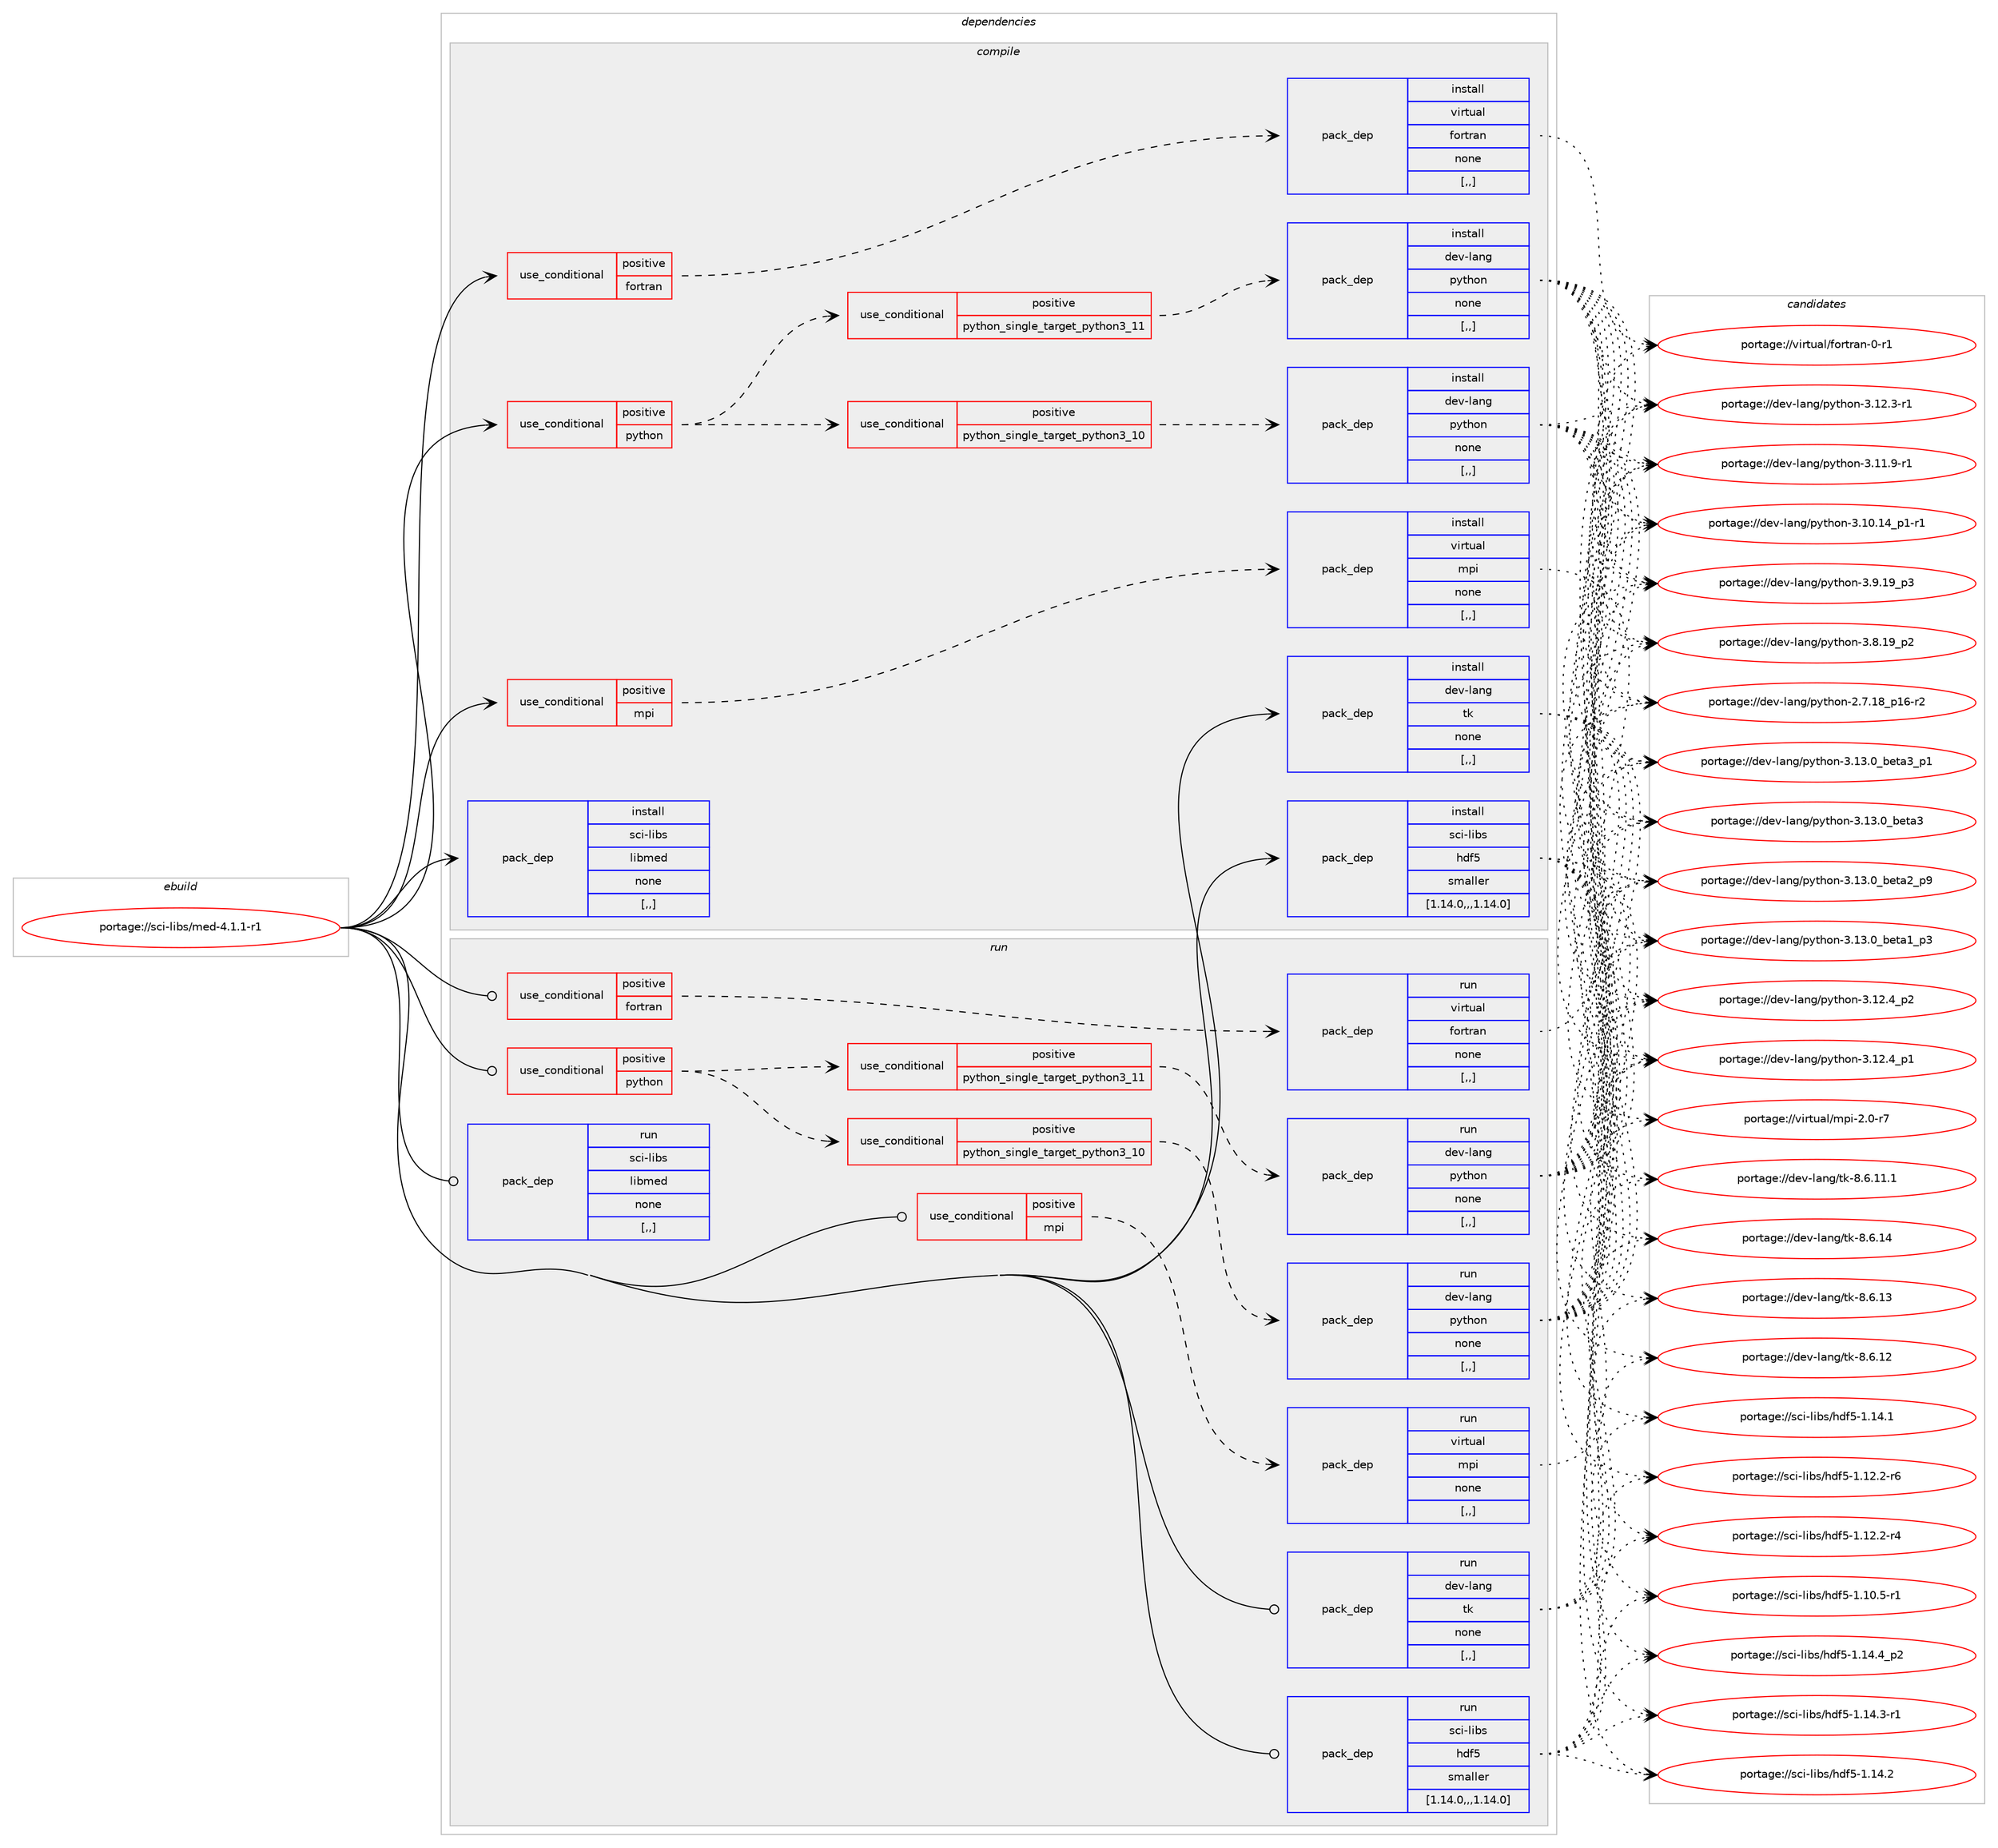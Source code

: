 digraph prolog {

# *************
# Graph options
# *************

newrank=true;
concentrate=true;
compound=true;
graph [rankdir=LR,fontname=Helvetica,fontsize=10,ranksep=1.5];#, ranksep=2.5, nodesep=0.2];
edge  [arrowhead=vee];
node  [fontname=Helvetica,fontsize=10];

# **********
# The ebuild
# **********

subgraph cluster_leftcol {
color=gray;
rank=same;
label=<<i>ebuild</i>>;
id [label="portage://sci-libs/med-4.1.1-r1", color=red, width=4, href="../sci-libs/med-4.1.1-r1.svg"];
}

# ****************
# The dependencies
# ****************

subgraph cluster_midcol {
color=gray;
label=<<i>dependencies</i>>;
subgraph cluster_compile {
fillcolor="#eeeeee";
style=filled;
label=<<i>compile</i>>;
subgraph cond106367 {
dependency401385 [label=<<TABLE BORDER="0" CELLBORDER="1" CELLSPACING="0" CELLPADDING="4"><TR><TD ROWSPAN="3" CELLPADDING="10">use_conditional</TD></TR><TR><TD>positive</TD></TR><TR><TD>fortran</TD></TR></TABLE>>, shape=none, color=red];
subgraph pack292140 {
dependency401386 [label=<<TABLE BORDER="0" CELLBORDER="1" CELLSPACING="0" CELLPADDING="4" WIDTH="220"><TR><TD ROWSPAN="6" CELLPADDING="30">pack_dep</TD></TR><TR><TD WIDTH="110">install</TD></TR><TR><TD>virtual</TD></TR><TR><TD>fortran</TD></TR><TR><TD>none</TD></TR><TR><TD>[,,]</TD></TR></TABLE>>, shape=none, color=blue];
}
dependency401385:e -> dependency401386:w [weight=20,style="dashed",arrowhead="vee"];
}
id:e -> dependency401385:w [weight=20,style="solid",arrowhead="vee"];
subgraph cond106368 {
dependency401387 [label=<<TABLE BORDER="0" CELLBORDER="1" CELLSPACING="0" CELLPADDING="4"><TR><TD ROWSPAN="3" CELLPADDING="10">use_conditional</TD></TR><TR><TD>positive</TD></TR><TR><TD>mpi</TD></TR></TABLE>>, shape=none, color=red];
subgraph pack292141 {
dependency401388 [label=<<TABLE BORDER="0" CELLBORDER="1" CELLSPACING="0" CELLPADDING="4" WIDTH="220"><TR><TD ROWSPAN="6" CELLPADDING="30">pack_dep</TD></TR><TR><TD WIDTH="110">install</TD></TR><TR><TD>virtual</TD></TR><TR><TD>mpi</TD></TR><TR><TD>none</TD></TR><TR><TD>[,,]</TD></TR></TABLE>>, shape=none, color=blue];
}
dependency401387:e -> dependency401388:w [weight=20,style="dashed",arrowhead="vee"];
}
id:e -> dependency401387:w [weight=20,style="solid",arrowhead="vee"];
subgraph cond106369 {
dependency401389 [label=<<TABLE BORDER="0" CELLBORDER="1" CELLSPACING="0" CELLPADDING="4"><TR><TD ROWSPAN="3" CELLPADDING="10">use_conditional</TD></TR><TR><TD>positive</TD></TR><TR><TD>python</TD></TR></TABLE>>, shape=none, color=red];
subgraph cond106370 {
dependency401390 [label=<<TABLE BORDER="0" CELLBORDER="1" CELLSPACING="0" CELLPADDING="4"><TR><TD ROWSPAN="3" CELLPADDING="10">use_conditional</TD></TR><TR><TD>positive</TD></TR><TR><TD>python_single_target_python3_10</TD></TR></TABLE>>, shape=none, color=red];
subgraph pack292142 {
dependency401391 [label=<<TABLE BORDER="0" CELLBORDER="1" CELLSPACING="0" CELLPADDING="4" WIDTH="220"><TR><TD ROWSPAN="6" CELLPADDING="30">pack_dep</TD></TR><TR><TD WIDTH="110">install</TD></TR><TR><TD>dev-lang</TD></TR><TR><TD>python</TD></TR><TR><TD>none</TD></TR><TR><TD>[,,]</TD></TR></TABLE>>, shape=none, color=blue];
}
dependency401390:e -> dependency401391:w [weight=20,style="dashed",arrowhead="vee"];
}
dependency401389:e -> dependency401390:w [weight=20,style="dashed",arrowhead="vee"];
subgraph cond106371 {
dependency401392 [label=<<TABLE BORDER="0" CELLBORDER="1" CELLSPACING="0" CELLPADDING="4"><TR><TD ROWSPAN="3" CELLPADDING="10">use_conditional</TD></TR><TR><TD>positive</TD></TR><TR><TD>python_single_target_python3_11</TD></TR></TABLE>>, shape=none, color=red];
subgraph pack292143 {
dependency401393 [label=<<TABLE BORDER="0" CELLBORDER="1" CELLSPACING="0" CELLPADDING="4" WIDTH="220"><TR><TD ROWSPAN="6" CELLPADDING="30">pack_dep</TD></TR><TR><TD WIDTH="110">install</TD></TR><TR><TD>dev-lang</TD></TR><TR><TD>python</TD></TR><TR><TD>none</TD></TR><TR><TD>[,,]</TD></TR></TABLE>>, shape=none, color=blue];
}
dependency401392:e -> dependency401393:w [weight=20,style="dashed",arrowhead="vee"];
}
dependency401389:e -> dependency401392:w [weight=20,style="dashed",arrowhead="vee"];
}
id:e -> dependency401389:w [weight=20,style="solid",arrowhead="vee"];
subgraph pack292144 {
dependency401394 [label=<<TABLE BORDER="0" CELLBORDER="1" CELLSPACING="0" CELLPADDING="4" WIDTH="220"><TR><TD ROWSPAN="6" CELLPADDING="30">pack_dep</TD></TR><TR><TD WIDTH="110">install</TD></TR><TR><TD>dev-lang</TD></TR><TR><TD>tk</TD></TR><TR><TD>none</TD></TR><TR><TD>[,,]</TD></TR></TABLE>>, shape=none, color=blue];
}
id:e -> dependency401394:w [weight=20,style="solid",arrowhead="vee"];
subgraph pack292145 {
dependency401395 [label=<<TABLE BORDER="0" CELLBORDER="1" CELLSPACING="0" CELLPADDING="4" WIDTH="220"><TR><TD ROWSPAN="6" CELLPADDING="30">pack_dep</TD></TR><TR><TD WIDTH="110">install</TD></TR><TR><TD>sci-libs</TD></TR><TR><TD>hdf5</TD></TR><TR><TD>smaller</TD></TR><TR><TD>[1.14.0,,,1.14.0]</TD></TR></TABLE>>, shape=none, color=blue];
}
id:e -> dependency401395:w [weight=20,style="solid",arrowhead="vee"];
subgraph pack292146 {
dependency401396 [label=<<TABLE BORDER="0" CELLBORDER="1" CELLSPACING="0" CELLPADDING="4" WIDTH="220"><TR><TD ROWSPAN="6" CELLPADDING="30">pack_dep</TD></TR><TR><TD WIDTH="110">install</TD></TR><TR><TD>sci-libs</TD></TR><TR><TD>libmed</TD></TR><TR><TD>none</TD></TR><TR><TD>[,,]</TD></TR></TABLE>>, shape=none, color=blue];
}
id:e -> dependency401396:w [weight=20,style="solid",arrowhead="vee"];
}
subgraph cluster_compileandrun {
fillcolor="#eeeeee";
style=filled;
label=<<i>compile and run</i>>;
}
subgraph cluster_run {
fillcolor="#eeeeee";
style=filled;
label=<<i>run</i>>;
subgraph cond106372 {
dependency401397 [label=<<TABLE BORDER="0" CELLBORDER="1" CELLSPACING="0" CELLPADDING="4"><TR><TD ROWSPAN="3" CELLPADDING="10">use_conditional</TD></TR><TR><TD>positive</TD></TR><TR><TD>fortran</TD></TR></TABLE>>, shape=none, color=red];
subgraph pack292147 {
dependency401398 [label=<<TABLE BORDER="0" CELLBORDER="1" CELLSPACING="0" CELLPADDING="4" WIDTH="220"><TR><TD ROWSPAN="6" CELLPADDING="30">pack_dep</TD></TR><TR><TD WIDTH="110">run</TD></TR><TR><TD>virtual</TD></TR><TR><TD>fortran</TD></TR><TR><TD>none</TD></TR><TR><TD>[,,]</TD></TR></TABLE>>, shape=none, color=blue];
}
dependency401397:e -> dependency401398:w [weight=20,style="dashed",arrowhead="vee"];
}
id:e -> dependency401397:w [weight=20,style="solid",arrowhead="odot"];
subgraph cond106373 {
dependency401399 [label=<<TABLE BORDER="0" CELLBORDER="1" CELLSPACING="0" CELLPADDING="4"><TR><TD ROWSPAN="3" CELLPADDING="10">use_conditional</TD></TR><TR><TD>positive</TD></TR><TR><TD>mpi</TD></TR></TABLE>>, shape=none, color=red];
subgraph pack292148 {
dependency401400 [label=<<TABLE BORDER="0" CELLBORDER="1" CELLSPACING="0" CELLPADDING="4" WIDTH="220"><TR><TD ROWSPAN="6" CELLPADDING="30">pack_dep</TD></TR><TR><TD WIDTH="110">run</TD></TR><TR><TD>virtual</TD></TR><TR><TD>mpi</TD></TR><TR><TD>none</TD></TR><TR><TD>[,,]</TD></TR></TABLE>>, shape=none, color=blue];
}
dependency401399:e -> dependency401400:w [weight=20,style="dashed",arrowhead="vee"];
}
id:e -> dependency401399:w [weight=20,style="solid",arrowhead="odot"];
subgraph cond106374 {
dependency401401 [label=<<TABLE BORDER="0" CELLBORDER="1" CELLSPACING="0" CELLPADDING="4"><TR><TD ROWSPAN="3" CELLPADDING="10">use_conditional</TD></TR><TR><TD>positive</TD></TR><TR><TD>python</TD></TR></TABLE>>, shape=none, color=red];
subgraph cond106375 {
dependency401402 [label=<<TABLE BORDER="0" CELLBORDER="1" CELLSPACING="0" CELLPADDING="4"><TR><TD ROWSPAN="3" CELLPADDING="10">use_conditional</TD></TR><TR><TD>positive</TD></TR><TR><TD>python_single_target_python3_10</TD></TR></TABLE>>, shape=none, color=red];
subgraph pack292149 {
dependency401403 [label=<<TABLE BORDER="0" CELLBORDER="1" CELLSPACING="0" CELLPADDING="4" WIDTH="220"><TR><TD ROWSPAN="6" CELLPADDING="30">pack_dep</TD></TR><TR><TD WIDTH="110">run</TD></TR><TR><TD>dev-lang</TD></TR><TR><TD>python</TD></TR><TR><TD>none</TD></TR><TR><TD>[,,]</TD></TR></TABLE>>, shape=none, color=blue];
}
dependency401402:e -> dependency401403:w [weight=20,style="dashed",arrowhead="vee"];
}
dependency401401:e -> dependency401402:w [weight=20,style="dashed",arrowhead="vee"];
subgraph cond106376 {
dependency401404 [label=<<TABLE BORDER="0" CELLBORDER="1" CELLSPACING="0" CELLPADDING="4"><TR><TD ROWSPAN="3" CELLPADDING="10">use_conditional</TD></TR><TR><TD>positive</TD></TR><TR><TD>python_single_target_python3_11</TD></TR></TABLE>>, shape=none, color=red];
subgraph pack292150 {
dependency401405 [label=<<TABLE BORDER="0" CELLBORDER="1" CELLSPACING="0" CELLPADDING="4" WIDTH="220"><TR><TD ROWSPAN="6" CELLPADDING="30">pack_dep</TD></TR><TR><TD WIDTH="110">run</TD></TR><TR><TD>dev-lang</TD></TR><TR><TD>python</TD></TR><TR><TD>none</TD></TR><TR><TD>[,,]</TD></TR></TABLE>>, shape=none, color=blue];
}
dependency401404:e -> dependency401405:w [weight=20,style="dashed",arrowhead="vee"];
}
dependency401401:e -> dependency401404:w [weight=20,style="dashed",arrowhead="vee"];
}
id:e -> dependency401401:w [weight=20,style="solid",arrowhead="odot"];
subgraph pack292151 {
dependency401406 [label=<<TABLE BORDER="0" CELLBORDER="1" CELLSPACING="0" CELLPADDING="4" WIDTH="220"><TR><TD ROWSPAN="6" CELLPADDING="30">pack_dep</TD></TR><TR><TD WIDTH="110">run</TD></TR><TR><TD>dev-lang</TD></TR><TR><TD>tk</TD></TR><TR><TD>none</TD></TR><TR><TD>[,,]</TD></TR></TABLE>>, shape=none, color=blue];
}
id:e -> dependency401406:w [weight=20,style="solid",arrowhead="odot"];
subgraph pack292152 {
dependency401407 [label=<<TABLE BORDER="0" CELLBORDER="1" CELLSPACING="0" CELLPADDING="4" WIDTH="220"><TR><TD ROWSPAN="6" CELLPADDING="30">pack_dep</TD></TR><TR><TD WIDTH="110">run</TD></TR><TR><TD>sci-libs</TD></TR><TR><TD>hdf5</TD></TR><TR><TD>smaller</TD></TR><TR><TD>[1.14.0,,,1.14.0]</TD></TR></TABLE>>, shape=none, color=blue];
}
id:e -> dependency401407:w [weight=20,style="solid",arrowhead="odot"];
subgraph pack292153 {
dependency401408 [label=<<TABLE BORDER="0" CELLBORDER="1" CELLSPACING="0" CELLPADDING="4" WIDTH="220"><TR><TD ROWSPAN="6" CELLPADDING="30">pack_dep</TD></TR><TR><TD WIDTH="110">run</TD></TR><TR><TD>sci-libs</TD></TR><TR><TD>libmed</TD></TR><TR><TD>none</TD></TR><TR><TD>[,,]</TD></TR></TABLE>>, shape=none, color=blue];
}
id:e -> dependency401408:w [weight=20,style="solid",arrowhead="odot"];
}
}

# **************
# The candidates
# **************

subgraph cluster_choices {
rank=same;
color=gray;
label=<<i>candidates</i>>;

subgraph choice292140 {
color=black;
nodesep=1;
choice11810511411611797108471021111141161149711045484511449 [label="portage://virtual/fortran-0-r1", color=red, width=4,href="../virtual/fortran-0-r1.svg"];
dependency401386:e -> choice11810511411611797108471021111141161149711045484511449:w [style=dotted,weight="100"];
}
subgraph choice292141 {
color=black;
nodesep=1;
choice1181051141161179710847109112105455046484511455 [label="portage://virtual/mpi-2.0-r7", color=red, width=4,href="../virtual/mpi-2.0-r7.svg"];
dependency401388:e -> choice1181051141161179710847109112105455046484511455:w [style=dotted,weight="100"];
}
subgraph choice292142 {
color=black;
nodesep=1;
choice10010111845108971101034711212111610411111045514649514648959810111697519511249 [label="portage://dev-lang/python-3.13.0_beta3_p1", color=red, width=4,href="../dev-lang/python-3.13.0_beta3_p1.svg"];
choice1001011184510897110103471121211161041111104551464951464895981011169751 [label="portage://dev-lang/python-3.13.0_beta3", color=red, width=4,href="../dev-lang/python-3.13.0_beta3.svg"];
choice10010111845108971101034711212111610411111045514649514648959810111697509511257 [label="portage://dev-lang/python-3.13.0_beta2_p9", color=red, width=4,href="../dev-lang/python-3.13.0_beta2_p9.svg"];
choice10010111845108971101034711212111610411111045514649514648959810111697499511251 [label="portage://dev-lang/python-3.13.0_beta1_p3", color=red, width=4,href="../dev-lang/python-3.13.0_beta1_p3.svg"];
choice100101118451089711010347112121116104111110455146495046529511250 [label="portage://dev-lang/python-3.12.4_p2", color=red, width=4,href="../dev-lang/python-3.12.4_p2.svg"];
choice100101118451089711010347112121116104111110455146495046529511249 [label="portage://dev-lang/python-3.12.4_p1", color=red, width=4,href="../dev-lang/python-3.12.4_p1.svg"];
choice100101118451089711010347112121116104111110455146495046514511449 [label="portage://dev-lang/python-3.12.3-r1", color=red, width=4,href="../dev-lang/python-3.12.3-r1.svg"];
choice100101118451089711010347112121116104111110455146494946574511449 [label="portage://dev-lang/python-3.11.9-r1", color=red, width=4,href="../dev-lang/python-3.11.9-r1.svg"];
choice100101118451089711010347112121116104111110455146494846495295112494511449 [label="portage://dev-lang/python-3.10.14_p1-r1", color=red, width=4,href="../dev-lang/python-3.10.14_p1-r1.svg"];
choice100101118451089711010347112121116104111110455146574649579511251 [label="portage://dev-lang/python-3.9.19_p3", color=red, width=4,href="../dev-lang/python-3.9.19_p3.svg"];
choice100101118451089711010347112121116104111110455146564649579511250 [label="portage://dev-lang/python-3.8.19_p2", color=red, width=4,href="../dev-lang/python-3.8.19_p2.svg"];
choice100101118451089711010347112121116104111110455046554649569511249544511450 [label="portage://dev-lang/python-2.7.18_p16-r2", color=red, width=4,href="../dev-lang/python-2.7.18_p16-r2.svg"];
dependency401391:e -> choice10010111845108971101034711212111610411111045514649514648959810111697519511249:w [style=dotted,weight="100"];
dependency401391:e -> choice1001011184510897110103471121211161041111104551464951464895981011169751:w [style=dotted,weight="100"];
dependency401391:e -> choice10010111845108971101034711212111610411111045514649514648959810111697509511257:w [style=dotted,weight="100"];
dependency401391:e -> choice10010111845108971101034711212111610411111045514649514648959810111697499511251:w [style=dotted,weight="100"];
dependency401391:e -> choice100101118451089711010347112121116104111110455146495046529511250:w [style=dotted,weight="100"];
dependency401391:e -> choice100101118451089711010347112121116104111110455146495046529511249:w [style=dotted,weight="100"];
dependency401391:e -> choice100101118451089711010347112121116104111110455146495046514511449:w [style=dotted,weight="100"];
dependency401391:e -> choice100101118451089711010347112121116104111110455146494946574511449:w [style=dotted,weight="100"];
dependency401391:e -> choice100101118451089711010347112121116104111110455146494846495295112494511449:w [style=dotted,weight="100"];
dependency401391:e -> choice100101118451089711010347112121116104111110455146574649579511251:w [style=dotted,weight="100"];
dependency401391:e -> choice100101118451089711010347112121116104111110455146564649579511250:w [style=dotted,weight="100"];
dependency401391:e -> choice100101118451089711010347112121116104111110455046554649569511249544511450:w [style=dotted,weight="100"];
}
subgraph choice292143 {
color=black;
nodesep=1;
choice10010111845108971101034711212111610411111045514649514648959810111697519511249 [label="portage://dev-lang/python-3.13.0_beta3_p1", color=red, width=4,href="../dev-lang/python-3.13.0_beta3_p1.svg"];
choice1001011184510897110103471121211161041111104551464951464895981011169751 [label="portage://dev-lang/python-3.13.0_beta3", color=red, width=4,href="../dev-lang/python-3.13.0_beta3.svg"];
choice10010111845108971101034711212111610411111045514649514648959810111697509511257 [label="portage://dev-lang/python-3.13.0_beta2_p9", color=red, width=4,href="../dev-lang/python-3.13.0_beta2_p9.svg"];
choice10010111845108971101034711212111610411111045514649514648959810111697499511251 [label="portage://dev-lang/python-3.13.0_beta1_p3", color=red, width=4,href="../dev-lang/python-3.13.0_beta1_p3.svg"];
choice100101118451089711010347112121116104111110455146495046529511250 [label="portage://dev-lang/python-3.12.4_p2", color=red, width=4,href="../dev-lang/python-3.12.4_p2.svg"];
choice100101118451089711010347112121116104111110455146495046529511249 [label="portage://dev-lang/python-3.12.4_p1", color=red, width=4,href="../dev-lang/python-3.12.4_p1.svg"];
choice100101118451089711010347112121116104111110455146495046514511449 [label="portage://dev-lang/python-3.12.3-r1", color=red, width=4,href="../dev-lang/python-3.12.3-r1.svg"];
choice100101118451089711010347112121116104111110455146494946574511449 [label="portage://dev-lang/python-3.11.9-r1", color=red, width=4,href="../dev-lang/python-3.11.9-r1.svg"];
choice100101118451089711010347112121116104111110455146494846495295112494511449 [label="portage://dev-lang/python-3.10.14_p1-r1", color=red, width=4,href="../dev-lang/python-3.10.14_p1-r1.svg"];
choice100101118451089711010347112121116104111110455146574649579511251 [label="portage://dev-lang/python-3.9.19_p3", color=red, width=4,href="../dev-lang/python-3.9.19_p3.svg"];
choice100101118451089711010347112121116104111110455146564649579511250 [label="portage://dev-lang/python-3.8.19_p2", color=red, width=4,href="../dev-lang/python-3.8.19_p2.svg"];
choice100101118451089711010347112121116104111110455046554649569511249544511450 [label="portage://dev-lang/python-2.7.18_p16-r2", color=red, width=4,href="../dev-lang/python-2.7.18_p16-r2.svg"];
dependency401393:e -> choice10010111845108971101034711212111610411111045514649514648959810111697519511249:w [style=dotted,weight="100"];
dependency401393:e -> choice1001011184510897110103471121211161041111104551464951464895981011169751:w [style=dotted,weight="100"];
dependency401393:e -> choice10010111845108971101034711212111610411111045514649514648959810111697509511257:w [style=dotted,weight="100"];
dependency401393:e -> choice10010111845108971101034711212111610411111045514649514648959810111697499511251:w [style=dotted,weight="100"];
dependency401393:e -> choice100101118451089711010347112121116104111110455146495046529511250:w [style=dotted,weight="100"];
dependency401393:e -> choice100101118451089711010347112121116104111110455146495046529511249:w [style=dotted,weight="100"];
dependency401393:e -> choice100101118451089711010347112121116104111110455146495046514511449:w [style=dotted,weight="100"];
dependency401393:e -> choice100101118451089711010347112121116104111110455146494946574511449:w [style=dotted,weight="100"];
dependency401393:e -> choice100101118451089711010347112121116104111110455146494846495295112494511449:w [style=dotted,weight="100"];
dependency401393:e -> choice100101118451089711010347112121116104111110455146574649579511251:w [style=dotted,weight="100"];
dependency401393:e -> choice100101118451089711010347112121116104111110455146564649579511250:w [style=dotted,weight="100"];
dependency401393:e -> choice100101118451089711010347112121116104111110455046554649569511249544511450:w [style=dotted,weight="100"];
}
subgraph choice292144 {
color=black;
nodesep=1;
choice10010111845108971101034711610745564654464952 [label="portage://dev-lang/tk-8.6.14", color=red, width=4,href="../dev-lang/tk-8.6.14.svg"];
choice10010111845108971101034711610745564654464951 [label="portage://dev-lang/tk-8.6.13", color=red, width=4,href="../dev-lang/tk-8.6.13.svg"];
choice10010111845108971101034711610745564654464950 [label="portage://dev-lang/tk-8.6.12", color=red, width=4,href="../dev-lang/tk-8.6.12.svg"];
choice100101118451089711010347116107455646544649494649 [label="portage://dev-lang/tk-8.6.11.1", color=red, width=4,href="../dev-lang/tk-8.6.11.1.svg"];
dependency401394:e -> choice10010111845108971101034711610745564654464952:w [style=dotted,weight="100"];
dependency401394:e -> choice10010111845108971101034711610745564654464951:w [style=dotted,weight="100"];
dependency401394:e -> choice10010111845108971101034711610745564654464950:w [style=dotted,weight="100"];
dependency401394:e -> choice100101118451089711010347116107455646544649494649:w [style=dotted,weight="100"];
}
subgraph choice292145 {
color=black;
nodesep=1;
choice1159910545108105981154710410010253454946495246529511250 [label="portage://sci-libs/hdf5-1.14.4_p2", color=red, width=4,href="../sci-libs/hdf5-1.14.4_p2.svg"];
choice1159910545108105981154710410010253454946495246514511449 [label="portage://sci-libs/hdf5-1.14.3-r1", color=red, width=4,href="../sci-libs/hdf5-1.14.3-r1.svg"];
choice115991054510810598115471041001025345494649524650 [label="portage://sci-libs/hdf5-1.14.2", color=red, width=4,href="../sci-libs/hdf5-1.14.2.svg"];
choice115991054510810598115471041001025345494649524649 [label="portage://sci-libs/hdf5-1.14.1", color=red, width=4,href="../sci-libs/hdf5-1.14.1.svg"];
choice1159910545108105981154710410010253454946495046504511454 [label="portage://sci-libs/hdf5-1.12.2-r6", color=red, width=4,href="../sci-libs/hdf5-1.12.2-r6.svg"];
choice1159910545108105981154710410010253454946495046504511452 [label="portage://sci-libs/hdf5-1.12.2-r4", color=red, width=4,href="../sci-libs/hdf5-1.12.2-r4.svg"];
choice1159910545108105981154710410010253454946494846534511449 [label="portage://sci-libs/hdf5-1.10.5-r1", color=red, width=4,href="../sci-libs/hdf5-1.10.5-r1.svg"];
dependency401395:e -> choice1159910545108105981154710410010253454946495246529511250:w [style=dotted,weight="100"];
dependency401395:e -> choice1159910545108105981154710410010253454946495246514511449:w [style=dotted,weight="100"];
dependency401395:e -> choice115991054510810598115471041001025345494649524650:w [style=dotted,weight="100"];
dependency401395:e -> choice115991054510810598115471041001025345494649524649:w [style=dotted,weight="100"];
dependency401395:e -> choice1159910545108105981154710410010253454946495046504511454:w [style=dotted,weight="100"];
dependency401395:e -> choice1159910545108105981154710410010253454946495046504511452:w [style=dotted,weight="100"];
dependency401395:e -> choice1159910545108105981154710410010253454946494846534511449:w [style=dotted,weight="100"];
}
subgraph choice292146 {
color=black;
nodesep=1;
}
subgraph choice292147 {
color=black;
nodesep=1;
choice11810511411611797108471021111141161149711045484511449 [label="portage://virtual/fortran-0-r1", color=red, width=4,href="../virtual/fortran-0-r1.svg"];
dependency401398:e -> choice11810511411611797108471021111141161149711045484511449:w [style=dotted,weight="100"];
}
subgraph choice292148 {
color=black;
nodesep=1;
choice1181051141161179710847109112105455046484511455 [label="portage://virtual/mpi-2.0-r7", color=red, width=4,href="../virtual/mpi-2.0-r7.svg"];
dependency401400:e -> choice1181051141161179710847109112105455046484511455:w [style=dotted,weight="100"];
}
subgraph choice292149 {
color=black;
nodesep=1;
choice10010111845108971101034711212111610411111045514649514648959810111697519511249 [label="portage://dev-lang/python-3.13.0_beta3_p1", color=red, width=4,href="../dev-lang/python-3.13.0_beta3_p1.svg"];
choice1001011184510897110103471121211161041111104551464951464895981011169751 [label="portage://dev-lang/python-3.13.0_beta3", color=red, width=4,href="../dev-lang/python-3.13.0_beta3.svg"];
choice10010111845108971101034711212111610411111045514649514648959810111697509511257 [label="portage://dev-lang/python-3.13.0_beta2_p9", color=red, width=4,href="../dev-lang/python-3.13.0_beta2_p9.svg"];
choice10010111845108971101034711212111610411111045514649514648959810111697499511251 [label="portage://dev-lang/python-3.13.0_beta1_p3", color=red, width=4,href="../dev-lang/python-3.13.0_beta1_p3.svg"];
choice100101118451089711010347112121116104111110455146495046529511250 [label="portage://dev-lang/python-3.12.4_p2", color=red, width=4,href="../dev-lang/python-3.12.4_p2.svg"];
choice100101118451089711010347112121116104111110455146495046529511249 [label="portage://dev-lang/python-3.12.4_p1", color=red, width=4,href="../dev-lang/python-3.12.4_p1.svg"];
choice100101118451089711010347112121116104111110455146495046514511449 [label="portage://dev-lang/python-3.12.3-r1", color=red, width=4,href="../dev-lang/python-3.12.3-r1.svg"];
choice100101118451089711010347112121116104111110455146494946574511449 [label="portage://dev-lang/python-3.11.9-r1", color=red, width=4,href="../dev-lang/python-3.11.9-r1.svg"];
choice100101118451089711010347112121116104111110455146494846495295112494511449 [label="portage://dev-lang/python-3.10.14_p1-r1", color=red, width=4,href="../dev-lang/python-3.10.14_p1-r1.svg"];
choice100101118451089711010347112121116104111110455146574649579511251 [label="portage://dev-lang/python-3.9.19_p3", color=red, width=4,href="../dev-lang/python-3.9.19_p3.svg"];
choice100101118451089711010347112121116104111110455146564649579511250 [label="portage://dev-lang/python-3.8.19_p2", color=red, width=4,href="../dev-lang/python-3.8.19_p2.svg"];
choice100101118451089711010347112121116104111110455046554649569511249544511450 [label="portage://dev-lang/python-2.7.18_p16-r2", color=red, width=4,href="../dev-lang/python-2.7.18_p16-r2.svg"];
dependency401403:e -> choice10010111845108971101034711212111610411111045514649514648959810111697519511249:w [style=dotted,weight="100"];
dependency401403:e -> choice1001011184510897110103471121211161041111104551464951464895981011169751:w [style=dotted,weight="100"];
dependency401403:e -> choice10010111845108971101034711212111610411111045514649514648959810111697509511257:w [style=dotted,weight="100"];
dependency401403:e -> choice10010111845108971101034711212111610411111045514649514648959810111697499511251:w [style=dotted,weight="100"];
dependency401403:e -> choice100101118451089711010347112121116104111110455146495046529511250:w [style=dotted,weight="100"];
dependency401403:e -> choice100101118451089711010347112121116104111110455146495046529511249:w [style=dotted,weight="100"];
dependency401403:e -> choice100101118451089711010347112121116104111110455146495046514511449:w [style=dotted,weight="100"];
dependency401403:e -> choice100101118451089711010347112121116104111110455146494946574511449:w [style=dotted,weight="100"];
dependency401403:e -> choice100101118451089711010347112121116104111110455146494846495295112494511449:w [style=dotted,weight="100"];
dependency401403:e -> choice100101118451089711010347112121116104111110455146574649579511251:w [style=dotted,weight="100"];
dependency401403:e -> choice100101118451089711010347112121116104111110455146564649579511250:w [style=dotted,weight="100"];
dependency401403:e -> choice100101118451089711010347112121116104111110455046554649569511249544511450:w [style=dotted,weight="100"];
}
subgraph choice292150 {
color=black;
nodesep=1;
choice10010111845108971101034711212111610411111045514649514648959810111697519511249 [label="portage://dev-lang/python-3.13.0_beta3_p1", color=red, width=4,href="../dev-lang/python-3.13.0_beta3_p1.svg"];
choice1001011184510897110103471121211161041111104551464951464895981011169751 [label="portage://dev-lang/python-3.13.0_beta3", color=red, width=4,href="../dev-lang/python-3.13.0_beta3.svg"];
choice10010111845108971101034711212111610411111045514649514648959810111697509511257 [label="portage://dev-lang/python-3.13.0_beta2_p9", color=red, width=4,href="../dev-lang/python-3.13.0_beta2_p9.svg"];
choice10010111845108971101034711212111610411111045514649514648959810111697499511251 [label="portage://dev-lang/python-3.13.0_beta1_p3", color=red, width=4,href="../dev-lang/python-3.13.0_beta1_p3.svg"];
choice100101118451089711010347112121116104111110455146495046529511250 [label="portage://dev-lang/python-3.12.4_p2", color=red, width=4,href="../dev-lang/python-3.12.4_p2.svg"];
choice100101118451089711010347112121116104111110455146495046529511249 [label="portage://dev-lang/python-3.12.4_p1", color=red, width=4,href="../dev-lang/python-3.12.4_p1.svg"];
choice100101118451089711010347112121116104111110455146495046514511449 [label="portage://dev-lang/python-3.12.3-r1", color=red, width=4,href="../dev-lang/python-3.12.3-r1.svg"];
choice100101118451089711010347112121116104111110455146494946574511449 [label="portage://dev-lang/python-3.11.9-r1", color=red, width=4,href="../dev-lang/python-3.11.9-r1.svg"];
choice100101118451089711010347112121116104111110455146494846495295112494511449 [label="portage://dev-lang/python-3.10.14_p1-r1", color=red, width=4,href="../dev-lang/python-3.10.14_p1-r1.svg"];
choice100101118451089711010347112121116104111110455146574649579511251 [label="portage://dev-lang/python-3.9.19_p3", color=red, width=4,href="../dev-lang/python-3.9.19_p3.svg"];
choice100101118451089711010347112121116104111110455146564649579511250 [label="portage://dev-lang/python-3.8.19_p2", color=red, width=4,href="../dev-lang/python-3.8.19_p2.svg"];
choice100101118451089711010347112121116104111110455046554649569511249544511450 [label="portage://dev-lang/python-2.7.18_p16-r2", color=red, width=4,href="../dev-lang/python-2.7.18_p16-r2.svg"];
dependency401405:e -> choice10010111845108971101034711212111610411111045514649514648959810111697519511249:w [style=dotted,weight="100"];
dependency401405:e -> choice1001011184510897110103471121211161041111104551464951464895981011169751:w [style=dotted,weight="100"];
dependency401405:e -> choice10010111845108971101034711212111610411111045514649514648959810111697509511257:w [style=dotted,weight="100"];
dependency401405:e -> choice10010111845108971101034711212111610411111045514649514648959810111697499511251:w [style=dotted,weight="100"];
dependency401405:e -> choice100101118451089711010347112121116104111110455146495046529511250:w [style=dotted,weight="100"];
dependency401405:e -> choice100101118451089711010347112121116104111110455146495046529511249:w [style=dotted,weight="100"];
dependency401405:e -> choice100101118451089711010347112121116104111110455146495046514511449:w [style=dotted,weight="100"];
dependency401405:e -> choice100101118451089711010347112121116104111110455146494946574511449:w [style=dotted,weight="100"];
dependency401405:e -> choice100101118451089711010347112121116104111110455146494846495295112494511449:w [style=dotted,weight="100"];
dependency401405:e -> choice100101118451089711010347112121116104111110455146574649579511251:w [style=dotted,weight="100"];
dependency401405:e -> choice100101118451089711010347112121116104111110455146564649579511250:w [style=dotted,weight="100"];
dependency401405:e -> choice100101118451089711010347112121116104111110455046554649569511249544511450:w [style=dotted,weight="100"];
}
subgraph choice292151 {
color=black;
nodesep=1;
choice10010111845108971101034711610745564654464952 [label="portage://dev-lang/tk-8.6.14", color=red, width=4,href="../dev-lang/tk-8.6.14.svg"];
choice10010111845108971101034711610745564654464951 [label="portage://dev-lang/tk-8.6.13", color=red, width=4,href="../dev-lang/tk-8.6.13.svg"];
choice10010111845108971101034711610745564654464950 [label="portage://dev-lang/tk-8.6.12", color=red, width=4,href="../dev-lang/tk-8.6.12.svg"];
choice100101118451089711010347116107455646544649494649 [label="portage://dev-lang/tk-8.6.11.1", color=red, width=4,href="../dev-lang/tk-8.6.11.1.svg"];
dependency401406:e -> choice10010111845108971101034711610745564654464952:w [style=dotted,weight="100"];
dependency401406:e -> choice10010111845108971101034711610745564654464951:w [style=dotted,weight="100"];
dependency401406:e -> choice10010111845108971101034711610745564654464950:w [style=dotted,weight="100"];
dependency401406:e -> choice100101118451089711010347116107455646544649494649:w [style=dotted,weight="100"];
}
subgraph choice292152 {
color=black;
nodesep=1;
choice1159910545108105981154710410010253454946495246529511250 [label="portage://sci-libs/hdf5-1.14.4_p2", color=red, width=4,href="../sci-libs/hdf5-1.14.4_p2.svg"];
choice1159910545108105981154710410010253454946495246514511449 [label="portage://sci-libs/hdf5-1.14.3-r1", color=red, width=4,href="../sci-libs/hdf5-1.14.3-r1.svg"];
choice115991054510810598115471041001025345494649524650 [label="portage://sci-libs/hdf5-1.14.2", color=red, width=4,href="../sci-libs/hdf5-1.14.2.svg"];
choice115991054510810598115471041001025345494649524649 [label="portage://sci-libs/hdf5-1.14.1", color=red, width=4,href="../sci-libs/hdf5-1.14.1.svg"];
choice1159910545108105981154710410010253454946495046504511454 [label="portage://sci-libs/hdf5-1.12.2-r6", color=red, width=4,href="../sci-libs/hdf5-1.12.2-r6.svg"];
choice1159910545108105981154710410010253454946495046504511452 [label="portage://sci-libs/hdf5-1.12.2-r4", color=red, width=4,href="../sci-libs/hdf5-1.12.2-r4.svg"];
choice1159910545108105981154710410010253454946494846534511449 [label="portage://sci-libs/hdf5-1.10.5-r1", color=red, width=4,href="../sci-libs/hdf5-1.10.5-r1.svg"];
dependency401407:e -> choice1159910545108105981154710410010253454946495246529511250:w [style=dotted,weight="100"];
dependency401407:e -> choice1159910545108105981154710410010253454946495246514511449:w [style=dotted,weight="100"];
dependency401407:e -> choice115991054510810598115471041001025345494649524650:w [style=dotted,weight="100"];
dependency401407:e -> choice115991054510810598115471041001025345494649524649:w [style=dotted,weight="100"];
dependency401407:e -> choice1159910545108105981154710410010253454946495046504511454:w [style=dotted,weight="100"];
dependency401407:e -> choice1159910545108105981154710410010253454946495046504511452:w [style=dotted,weight="100"];
dependency401407:e -> choice1159910545108105981154710410010253454946494846534511449:w [style=dotted,weight="100"];
}
subgraph choice292153 {
color=black;
nodesep=1;
}
}

}
